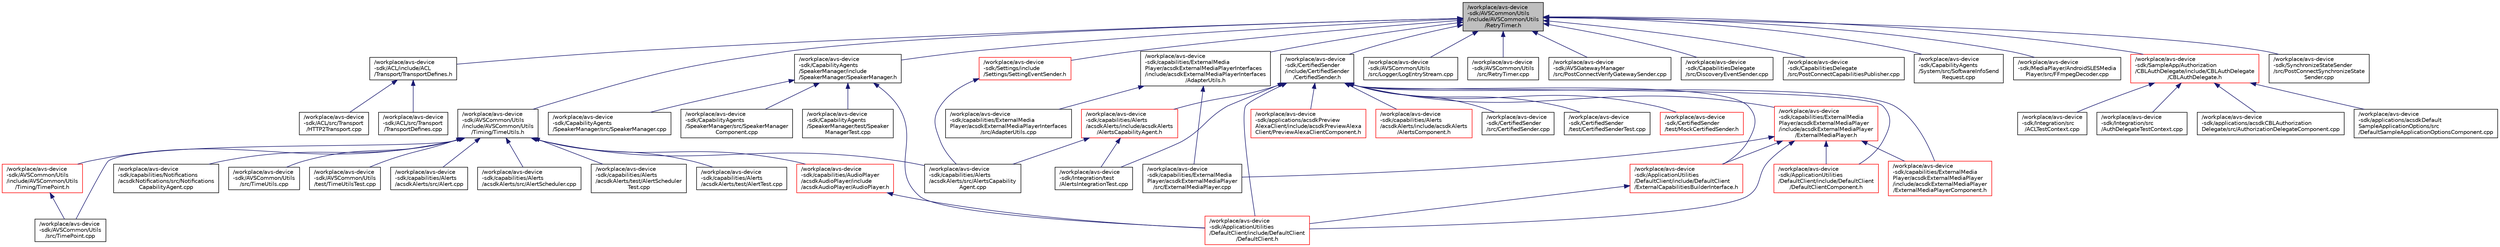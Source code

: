 digraph "/workplace/avs-device-sdk/AVSCommon/Utils/include/AVSCommon/Utils/RetryTimer.h"
{
  edge [fontname="Helvetica",fontsize="10",labelfontname="Helvetica",labelfontsize="10"];
  node [fontname="Helvetica",fontsize="10",shape=record];
  Node3 [label="/workplace/avs-device\l-sdk/AVSCommon/Utils\l/include/AVSCommon/Utils\l/RetryTimer.h",height=0.2,width=0.4,color="black", fillcolor="grey75", style="filled", fontcolor="black"];
  Node3 -> Node4 [dir="back",color="midnightblue",fontsize="10",style="solid",fontname="Helvetica"];
  Node4 [label="/workplace/avs-device\l-sdk/ACL/include/ACL\l/Transport/TransportDefines.h",height=0.2,width=0.4,color="black", fillcolor="white", style="filled",URL="$_transport_defines_8h.html"];
  Node4 -> Node5 [dir="back",color="midnightblue",fontsize="10",style="solid",fontname="Helvetica"];
  Node5 [label="/workplace/avs-device\l-sdk/ACL/src/Transport\l/HTTP2Transport.cpp",height=0.2,width=0.4,color="black", fillcolor="white", style="filled",URL="$_h_t_t_p2_transport_8cpp.html"];
  Node4 -> Node6 [dir="back",color="midnightblue",fontsize="10",style="solid",fontname="Helvetica"];
  Node6 [label="/workplace/avs-device\l-sdk/ACL/src/Transport\l/TransportDefines.cpp",height=0.2,width=0.4,color="black", fillcolor="white", style="filled",URL="$_transport_defines_8cpp.html"];
  Node3 -> Node7 [dir="back",color="midnightblue",fontsize="10",style="solid",fontname="Helvetica"];
  Node7 [label="/workplace/avs-device\l-sdk/AVSCommon/Utils\l/include/AVSCommon/Utils\l/Timing/TimeUtils.h",height=0.2,width=0.4,color="black", fillcolor="white", style="filled",URL="$_time_utils_8h.html"];
  Node7 -> Node8 [dir="back",color="midnightblue",fontsize="10",style="solid",fontname="Helvetica"];
  Node8 [label="/workplace/avs-device\l-sdk/AVSCommon/Utils\l/include/AVSCommon/Utils\l/Timing/TimePoint.h",height=0.2,width=0.4,color="red", fillcolor="white", style="filled",URL="$_time_point_8h.html"];
  Node8 -> Node235 [dir="back",color="midnightblue",fontsize="10",style="solid",fontname="Helvetica"];
  Node235 [label="/workplace/avs-device\l-sdk/AVSCommon/Utils\l/src/TimePoint.cpp",height=0.2,width=0.4,color="black", fillcolor="white", style="filled",URL="$_time_point_8cpp.html"];
  Node7 -> Node235 [dir="back",color="midnightblue",fontsize="10",style="solid",fontname="Helvetica"];
  Node7 -> Node254 [dir="back",color="midnightblue",fontsize="10",style="solid",fontname="Helvetica"];
  Node254 [label="/workplace/avs-device\l-sdk/AVSCommon/Utils\l/src/TimeUtils.cpp",height=0.2,width=0.4,color="black", fillcolor="white", style="filled",URL="$_time_utils_8cpp.html"];
  Node7 -> Node255 [dir="back",color="midnightblue",fontsize="10",style="solid",fontname="Helvetica"];
  Node255 [label="/workplace/avs-device\l-sdk/AVSCommon/Utils\l/test/TimeUtilsTest.cpp",height=0.2,width=0.4,color="black", fillcolor="white", style="filled",URL="$_time_utils_test_8cpp.html"];
  Node7 -> Node239 [dir="back",color="midnightblue",fontsize="10",style="solid",fontname="Helvetica"];
  Node239 [label="/workplace/avs-device\l-sdk/capabilities/Alerts\l/acsdkAlerts/src/Alert.cpp",height=0.2,width=0.4,color="black", fillcolor="white", style="filled",URL="$_alert_8cpp.html"];
  Node7 -> Node31 [dir="back",color="midnightblue",fontsize="10",style="solid",fontname="Helvetica"];
  Node31 [label="/workplace/avs-device\l-sdk/capabilities/Alerts\l/acsdkAlerts/src/AlertsCapability\lAgent.cpp",height=0.2,width=0.4,color="black", fillcolor="white", style="filled",URL="$_alerts_capability_agent_8cpp.html"];
  Node7 -> Node247 [dir="back",color="midnightblue",fontsize="10",style="solid",fontname="Helvetica"];
  Node247 [label="/workplace/avs-device\l-sdk/capabilities/Alerts\l/acsdkAlerts/src/AlertScheduler.cpp",height=0.2,width=0.4,color="black", fillcolor="white", style="filled",URL="$_alert_scheduler_8cpp.html"];
  Node7 -> Node248 [dir="back",color="midnightblue",fontsize="10",style="solid",fontname="Helvetica"];
  Node248 [label="/workplace/avs-device\l-sdk/capabilities/Alerts\l/acsdkAlerts/test/AlertScheduler\lTest.cpp",height=0.2,width=0.4,color="black", fillcolor="white", style="filled",URL="$_alert_scheduler_test_8cpp.html"];
  Node7 -> Node253 [dir="back",color="midnightblue",fontsize="10",style="solid",fontname="Helvetica"];
  Node253 [label="/workplace/avs-device\l-sdk/capabilities/Alerts\l/acsdkAlerts/test/AlertTest.cpp",height=0.2,width=0.4,color="black", fillcolor="white", style="filled",URL="$_alert_test_8cpp.html"];
  Node7 -> Node47 [dir="back",color="midnightblue",fontsize="10",style="solid",fontname="Helvetica"];
  Node47 [label="/workplace/avs-device\l-sdk/capabilities/AudioPlayer\l/acsdkAudioPlayer/include\l/acsdkAudioPlayer/AudioPlayer.h",height=0.2,width=0.4,color="red", fillcolor="white", style="filled",URL="$_audio_player_8h.html"];
  Node47 -> Node48 [dir="back",color="midnightblue",fontsize="10",style="solid",fontname="Helvetica"];
  Node48 [label="/workplace/avs-device\l-sdk/ApplicationUtilities\l/DefaultClient/include/DefaultClient\l/DefaultClient.h",height=0.2,width=0.4,color="red", fillcolor="white", style="filled",URL="$_default_client_8h.html"];
  Node7 -> Node94 [dir="back",color="midnightblue",fontsize="10",style="solid",fontname="Helvetica"];
  Node94 [label="/workplace/avs-device\l-sdk/capabilities/Notifications\l/acsdkNotifications/src/Notifications\lCapabilityAgent.cpp",height=0.2,width=0.4,color="black", fillcolor="white", style="filled",URL="$_notifications_capability_agent_8cpp.html"];
  Node3 -> Node256 [dir="back",color="midnightblue",fontsize="10",style="solid",fontname="Helvetica"];
  Node256 [label="/workplace/avs-device\l-sdk/AVSCommon/Utils\l/src/Logger/LogEntryStream.cpp",height=0.2,width=0.4,color="black", fillcolor="white", style="filled",URL="$_log_entry_stream_8cpp.html"];
  Node3 -> Node257 [dir="back",color="midnightblue",fontsize="10",style="solid",fontname="Helvetica"];
  Node257 [label="/workplace/avs-device\l-sdk/AVSCommon/Utils\l/src/RetryTimer.cpp",height=0.2,width=0.4,color="black", fillcolor="white", style="filled",URL="$_retry_timer_8cpp.html"];
  Node3 -> Node18 [dir="back",color="midnightblue",fontsize="10",style="solid",fontname="Helvetica"];
  Node18 [label="/workplace/avs-device\l-sdk/AVSGatewayManager\l/src/PostConnectVerifyGatewaySender.cpp",height=0.2,width=0.4,color="black", fillcolor="white", style="filled",URL="$_post_connect_verify_gateway_sender_8cpp.html"];
  Node3 -> Node258 [dir="back",color="midnightblue",fontsize="10",style="solid",fontname="Helvetica"];
  Node258 [label="/workplace/avs-device\l-sdk/capabilities/ExternalMedia\lPlayer/acsdkExternalMediaPlayerInterfaces\l/include/acsdkExternalMediaPlayerInterfaces\l/AdapterUtils.h",height=0.2,width=0.4,color="black", fillcolor="white", style="filled",URL="$_adapter_utils_8h.html"];
  Node258 -> Node87 [dir="back",color="midnightblue",fontsize="10",style="solid",fontname="Helvetica"];
  Node87 [label="/workplace/avs-device\l-sdk/capabilities/ExternalMedia\lPlayer/acsdkExternalMediaPlayer\l/src/ExternalMediaPlayer.cpp",height=0.2,width=0.4,color="black", fillcolor="white", style="filled",URL="$_external_media_player_8cpp.html"];
  Node258 -> Node20 [dir="back",color="midnightblue",fontsize="10",style="solid",fontname="Helvetica"];
  Node20 [label="/workplace/avs-device\l-sdk/capabilities/ExternalMedia\lPlayer/acsdkExternalMediaPlayerInterfaces\l/src/AdapterUtils.cpp",height=0.2,width=0.4,color="black", fillcolor="white", style="filled",URL="$_adapter_utils_8cpp.html"];
  Node3 -> Node259 [dir="back",color="midnightblue",fontsize="10",style="solid",fontname="Helvetica"];
  Node259 [label="/workplace/avs-device\l-sdk/CapabilitiesDelegate\l/src/DiscoveryEventSender.cpp",height=0.2,width=0.4,color="black", fillcolor="white", style="filled",URL="$_discovery_event_sender_8cpp.html"];
  Node3 -> Node260 [dir="back",color="midnightblue",fontsize="10",style="solid",fontname="Helvetica"];
  Node260 [label="/workplace/avs-device\l-sdk/CapabilitiesDelegate\l/src/PostConnectCapabilitiesPublisher.cpp",height=0.2,width=0.4,color="black", fillcolor="white", style="filled",URL="$_post_connect_capabilities_publisher_8cpp.html"];
  Node3 -> Node126 [dir="back",color="midnightblue",fontsize="10",style="solid",fontname="Helvetica"];
  Node126 [label="/workplace/avs-device\l-sdk/CapabilityAgents\l/SpeakerManager/include\l/SpeakerManager/SpeakerManager.h",height=0.2,width=0.4,color="black", fillcolor="white", style="filled",URL="$_speaker_manager_8h.html"];
  Node126 -> Node48 [dir="back",color="midnightblue",fontsize="10",style="solid",fontname="Helvetica"];
  Node126 -> Node127 [dir="back",color="midnightblue",fontsize="10",style="solid",fontname="Helvetica"];
  Node127 [label="/workplace/avs-device\l-sdk/CapabilityAgents\l/SpeakerManager/src/SpeakerManager.cpp",height=0.2,width=0.4,color="black", fillcolor="white", style="filled",URL="$_speaker_manager_8cpp.html"];
  Node126 -> Node128 [dir="back",color="midnightblue",fontsize="10",style="solid",fontname="Helvetica"];
  Node128 [label="/workplace/avs-device\l-sdk/CapabilityAgents\l/SpeakerManager/src/SpeakerManager\lComponent.cpp",height=0.2,width=0.4,color="black", fillcolor="white", style="filled",URL="$_speaker_manager_component_8cpp.html"];
  Node126 -> Node129 [dir="back",color="midnightblue",fontsize="10",style="solid",fontname="Helvetica"];
  Node129 [label="/workplace/avs-device\l-sdk/CapabilityAgents\l/SpeakerManager/test/Speaker\lManagerTest.cpp",height=0.2,width=0.4,color="black", fillcolor="white", style="filled",URL="$_speaker_manager_test_8cpp.html"];
  Node3 -> Node24 [dir="back",color="midnightblue",fontsize="10",style="solid",fontname="Helvetica"];
  Node24 [label="/workplace/avs-device\l-sdk/CapabilityAgents\l/System/src/SoftwareInfoSend\lRequest.cpp",height=0.2,width=0.4,color="black", fillcolor="white", style="filled",URL="$_software_info_send_request_8cpp.html"];
  Node3 -> Node261 [dir="back",color="midnightblue",fontsize="10",style="solid",fontname="Helvetica"];
  Node261 [label="/workplace/avs-device\l-sdk/CertifiedSender\l/include/CertifiedSender\l/CertifiedSender.h",height=0.2,width=0.4,color="black", fillcolor="white", style="filled",URL="$_certified_sender_8h.html"];
  Node261 -> Node164 [dir="back",color="midnightblue",fontsize="10",style="solid",fontname="Helvetica"];
  Node164 [label="/workplace/avs-device\l-sdk/applications/acsdkPreview\lAlexaClient/include/acsdkPreviewAlexa\lClient/PreviewAlexaClientComponent.h",height=0.2,width=0.4,color="red", fillcolor="white", style="filled",URL="$_preview_alexa_client_component_8h.html"];
  Node261 -> Node48 [dir="back",color="midnightblue",fontsize="10",style="solid",fontname="Helvetica"];
  Node261 -> Node74 [dir="back",color="midnightblue",fontsize="10",style="solid",fontname="Helvetica"];
  Node74 [label="/workplace/avs-device\l-sdk/ApplicationUtilities\l/DefaultClient/include/DefaultClient\l/DefaultClientComponent.h",height=0.2,width=0.4,color="red", fillcolor="white", style="filled",URL="$_default_client_component_8h.html"];
  Node261 -> Node82 [dir="back",color="midnightblue",fontsize="10",style="solid",fontname="Helvetica"];
  Node82 [label="/workplace/avs-device\l-sdk/ApplicationUtilities\l/DefaultClient/include/DefaultClient\l/ExternalCapabilitiesBuilderInterface.h",height=0.2,width=0.4,color="red", fillcolor="white", style="filled",URL="$_external_capabilities_builder_interface_8h.html"];
  Node82 -> Node48 [dir="back",color="midnightblue",fontsize="10",style="solid",fontname="Helvetica"];
  Node261 -> Node43 [dir="back",color="midnightblue",fontsize="10",style="solid",fontname="Helvetica"];
  Node43 [label="/workplace/avs-device\l-sdk/capabilities/Alerts\l/acsdkAlerts/include/acsdkAlerts\l/AlertsCapabilityAgent.h",height=0.2,width=0.4,color="red", fillcolor="white", style="filled",URL="$_alerts_capability_agent_8h.html"];
  Node43 -> Node31 [dir="back",color="midnightblue",fontsize="10",style="solid",fontname="Helvetica"];
  Node43 -> Node46 [dir="back",color="midnightblue",fontsize="10",style="solid",fontname="Helvetica"];
  Node46 [label="/workplace/avs-device\l-sdk/Integration/test\l/AlertsIntegrationTest.cpp",height=0.2,width=0.4,color="black", fillcolor="white", style="filled",URL="$_alerts_integration_test_8cpp.html"];
  Node261 -> Node183 [dir="back",color="midnightblue",fontsize="10",style="solid",fontname="Helvetica"];
  Node183 [label="/workplace/avs-device\l-sdk/capabilities/Alerts\l/acsdkAlerts/include/acsdkAlerts\l/AlertsComponent.h",height=0.2,width=0.4,color="red", fillcolor="white", style="filled",URL="$_alerts_component_8h.html"];
  Node261 -> Node81 [dir="back",color="midnightblue",fontsize="10",style="solid",fontname="Helvetica"];
  Node81 [label="/workplace/avs-device\l-sdk/capabilities/ExternalMedia\lPlayer/acsdkExternalMediaPlayer\l/include/acsdkExternalMediaPlayer\l/ExternalMediaPlayer.h",height=0.2,width=0.4,color="red", fillcolor="white", style="filled",URL="$_external_media_player_8h.html"];
  Node81 -> Node48 [dir="back",color="midnightblue",fontsize="10",style="solid",fontname="Helvetica"];
  Node81 -> Node74 [dir="back",color="midnightblue",fontsize="10",style="solid",fontname="Helvetica"];
  Node81 -> Node82 [dir="back",color="midnightblue",fontsize="10",style="solid",fontname="Helvetica"];
  Node81 -> Node85 [dir="back",color="midnightblue",fontsize="10",style="solid",fontname="Helvetica"];
  Node85 [label="/workplace/avs-device\l-sdk/capabilities/ExternalMedia\lPlayer/acsdkExternalMediaPlayer\l/include/acsdkExternalMediaPlayer\l/ExternalMediaPlayerComponent.h",height=0.2,width=0.4,color="red", fillcolor="white", style="filled",URL="$_external_media_player_component_8h.html"];
  Node81 -> Node87 [dir="back",color="midnightblue",fontsize="10",style="solid",fontname="Helvetica"];
  Node261 -> Node85 [dir="back",color="midnightblue",fontsize="10",style="solid",fontname="Helvetica"];
  Node261 -> Node262 [dir="back",color="midnightblue",fontsize="10",style="solid",fontname="Helvetica"];
  Node262 [label="/workplace/avs-device\l-sdk/CertifiedSender\l/src/CertifiedSender.cpp",height=0.2,width=0.4,color="black", fillcolor="white", style="filled",URL="$_certified_sender_8cpp.html"];
  Node261 -> Node263 [dir="back",color="midnightblue",fontsize="10",style="solid",fontname="Helvetica"];
  Node263 [label="/workplace/avs-device\l-sdk/CertifiedSender\l/test/CertifiedSenderTest.cpp",height=0.2,width=0.4,color="black", fillcolor="white", style="filled",URL="$_certified_sender_test_8cpp.html"];
  Node261 -> Node264 [dir="back",color="midnightblue",fontsize="10",style="solid",fontname="Helvetica"];
  Node264 [label="/workplace/avs-device\l-sdk/CertifiedSender\l/test/MockCertifiedSender.h",height=0.2,width=0.4,color="red", fillcolor="white", style="filled",URL="$_mock_certified_sender_8h.html"];
  Node261 -> Node46 [dir="back",color="midnightblue",fontsize="10",style="solid",fontname="Helvetica"];
  Node3 -> Node266 [dir="back",color="midnightblue",fontsize="10",style="solid",fontname="Helvetica"];
  Node266 [label="/workplace/avs-device\l-sdk/MediaPlayer/AndroidSLESMedia\lPlayer/src/FFmpegDecoder.cpp",height=0.2,width=0.4,color="black", fillcolor="white", style="filled",URL="$_f_fmpeg_decoder_8cpp.html"];
  Node3 -> Node267 [dir="back",color="midnightblue",fontsize="10",style="solid",fontname="Helvetica"];
  Node267 [label="/workplace/avs-device\l-sdk/SampleApp/Authorization\l/CBLAuthDelegate/include/CBLAuthDelegate\l/CBLAuthDelegate.h",height=0.2,width=0.4,color="red", fillcolor="white", style="filled",URL="$_c_b_l_auth_delegate_8h.html"];
  Node267 -> Node268 [dir="back",color="midnightblue",fontsize="10",style="solid",fontname="Helvetica"];
  Node268 [label="/workplace/avs-device\l-sdk/applications/acsdkCBLAuthorization\lDelegate/src/AuthorizationDelegateComponent.cpp",height=0.2,width=0.4,color="black", fillcolor="white", style="filled",URL="$_authorization_delegate_component_8cpp.html"];
  Node267 -> Node269 [dir="back",color="midnightblue",fontsize="10",style="solid",fontname="Helvetica"];
  Node269 [label="/workplace/avs-device\l-sdk/applications/acsdkDefault\lSampleApplicationOptions/src\l/DefaultSampleApplicationOptionsComponent.cpp",height=0.2,width=0.4,color="black", fillcolor="white", style="filled",URL="$_default_sample_application_options_component_8cpp.html"];
  Node267 -> Node200 [dir="back",color="midnightblue",fontsize="10",style="solid",fontname="Helvetica"];
  Node200 [label="/workplace/avs-device\l-sdk/Integration/src\l/ACLTestContext.cpp",height=0.2,width=0.4,color="black", fillcolor="white", style="filled",URL="$_a_c_l_test_context_8cpp.html"];
  Node267 -> Node204 [dir="back",color="midnightblue",fontsize="10",style="solid",fontname="Helvetica"];
  Node204 [label="/workplace/avs-device\l-sdk/Integration/src\l/AuthDelegateTestContext.cpp",height=0.2,width=0.4,color="black", fillcolor="white", style="filled",URL="$_auth_delegate_test_context_8cpp.html"];
  Node3 -> Node27 [dir="back",color="midnightblue",fontsize="10",style="solid",fontname="Helvetica"];
  Node27 [label="/workplace/avs-device\l-sdk/Settings/include\l/Settings/SettingEventSender.h",height=0.2,width=0.4,color="red", fillcolor="white", style="filled",URL="$_setting_event_sender_8h.html"];
  Node27 -> Node31 [dir="back",color="midnightblue",fontsize="10",style="solid",fontname="Helvetica"];
  Node3 -> Node38 [dir="back",color="midnightblue",fontsize="10",style="solid",fontname="Helvetica"];
  Node38 [label="/workplace/avs-device\l-sdk/SynchronizeStateSender\l/src/PostConnectSynchronizeState\lSender.cpp",height=0.2,width=0.4,color="black", fillcolor="white", style="filled",URL="$_post_connect_synchronize_state_sender_8cpp.html"];
}
